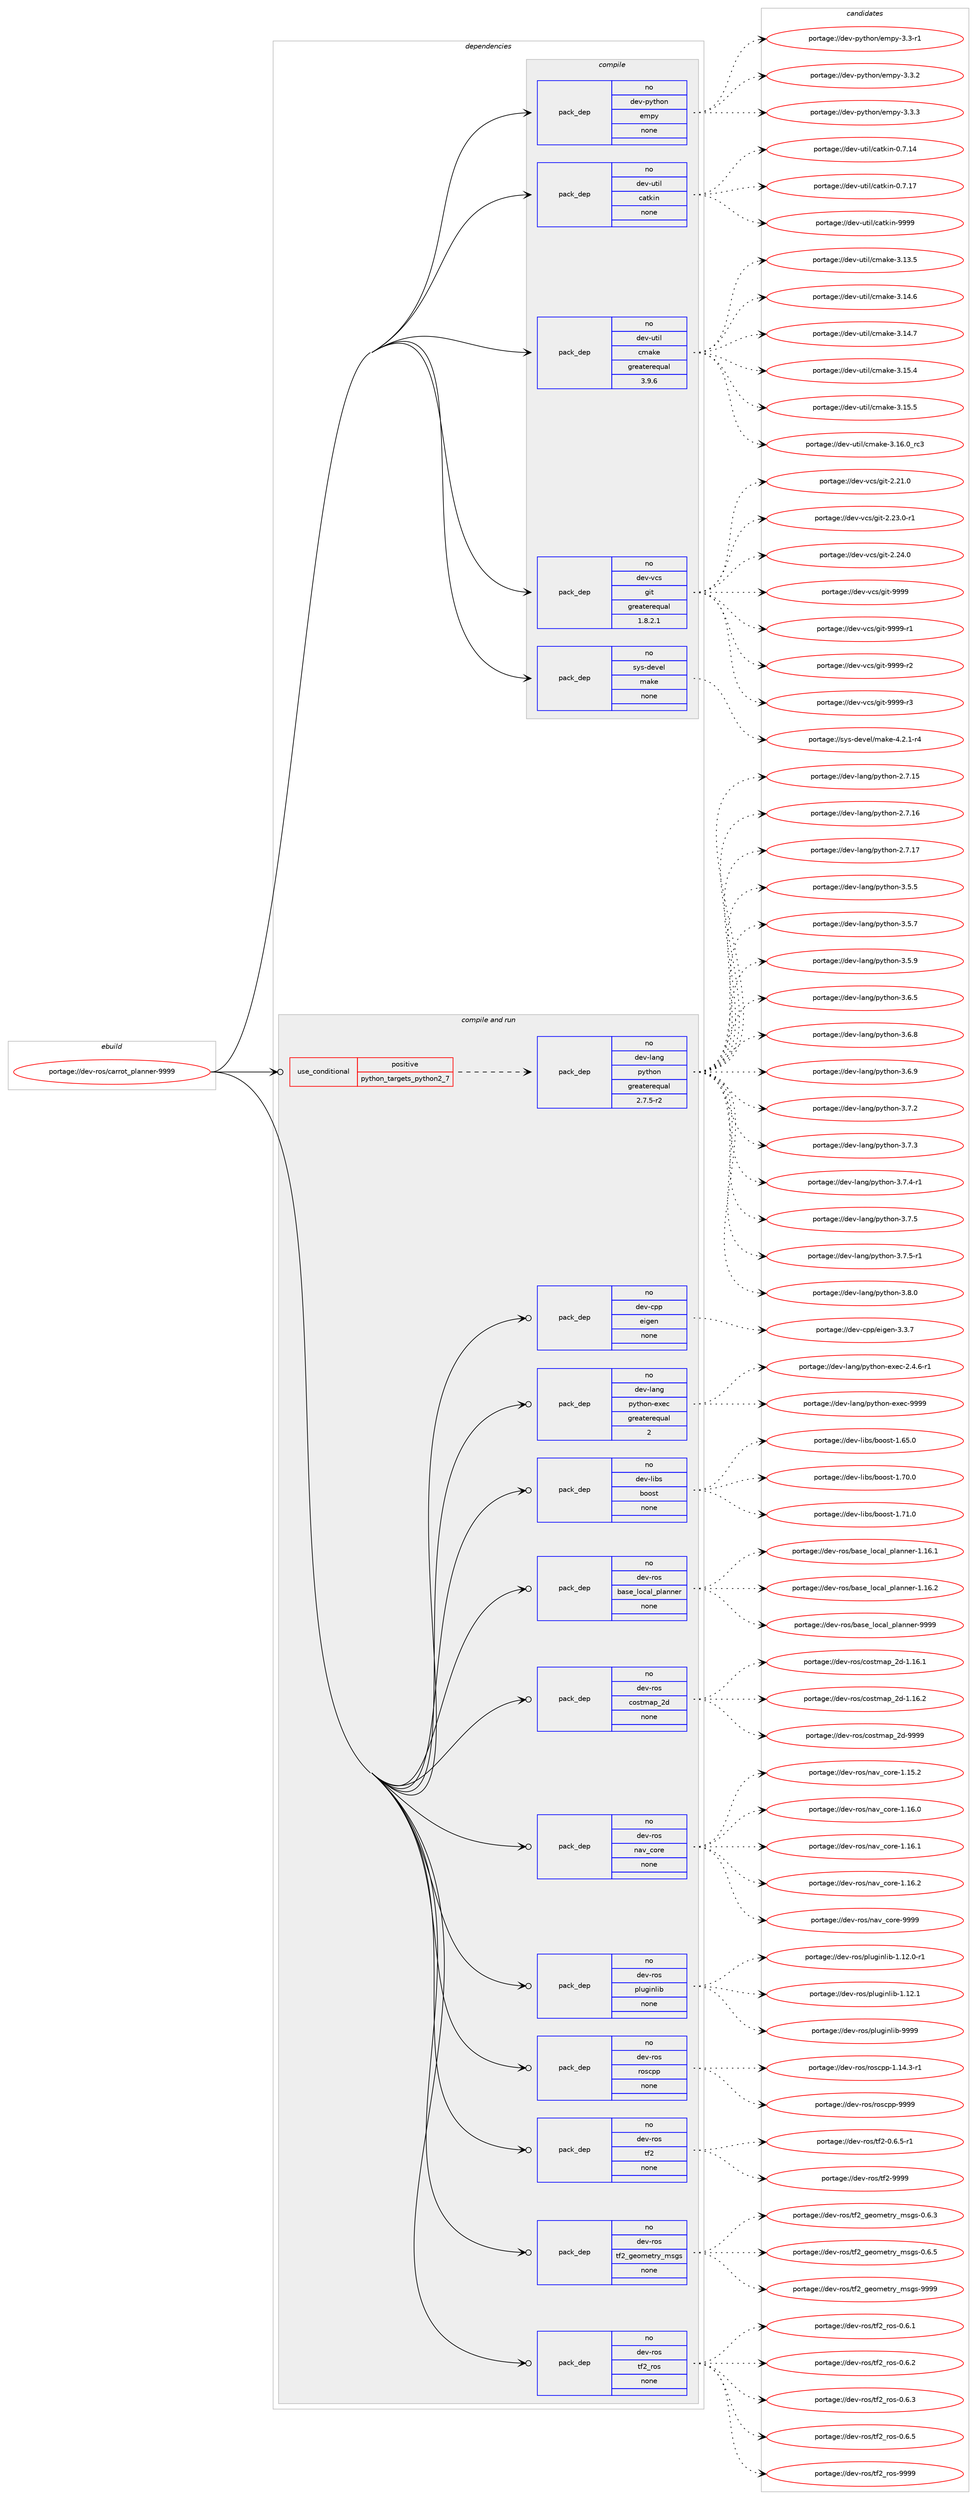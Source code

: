 digraph prolog {

# *************
# Graph options
# *************

newrank=true;
concentrate=true;
compound=true;
graph [rankdir=LR,fontname=Helvetica,fontsize=10,ranksep=1.5];#, ranksep=2.5, nodesep=0.2];
edge  [arrowhead=vee];
node  [fontname=Helvetica,fontsize=10];

# **********
# The ebuild
# **********

subgraph cluster_leftcol {
color=gray;
rank=same;
label=<<i>ebuild</i>>;
id [label="portage://dev-ros/carrot_planner-9999", color=red, width=4, href="../dev-ros/carrot_planner-9999.svg"];
}

# ****************
# The dependencies
# ****************

subgraph cluster_midcol {
color=gray;
label=<<i>dependencies</i>>;
subgraph cluster_compile {
fillcolor="#eeeeee";
style=filled;
label=<<i>compile</i>>;
subgraph pack138890 {
dependency184482 [label=<<TABLE BORDER="0" CELLBORDER="1" CELLSPACING="0" CELLPADDING="4" WIDTH="220"><TR><TD ROWSPAN="6" CELLPADDING="30">pack_dep</TD></TR><TR><TD WIDTH="110">no</TD></TR><TR><TD>dev-python</TD></TR><TR><TD>empy</TD></TR><TR><TD>none</TD></TR><TR><TD></TD></TR></TABLE>>, shape=none, color=blue];
}
id:e -> dependency184482:w [weight=20,style="solid",arrowhead="vee"];
subgraph pack138891 {
dependency184483 [label=<<TABLE BORDER="0" CELLBORDER="1" CELLSPACING="0" CELLPADDING="4" WIDTH="220"><TR><TD ROWSPAN="6" CELLPADDING="30">pack_dep</TD></TR><TR><TD WIDTH="110">no</TD></TR><TR><TD>dev-util</TD></TR><TR><TD>catkin</TD></TR><TR><TD>none</TD></TR><TR><TD></TD></TR></TABLE>>, shape=none, color=blue];
}
id:e -> dependency184483:w [weight=20,style="solid",arrowhead="vee"];
subgraph pack138892 {
dependency184484 [label=<<TABLE BORDER="0" CELLBORDER="1" CELLSPACING="0" CELLPADDING="4" WIDTH="220"><TR><TD ROWSPAN="6" CELLPADDING="30">pack_dep</TD></TR><TR><TD WIDTH="110">no</TD></TR><TR><TD>dev-util</TD></TR><TR><TD>cmake</TD></TR><TR><TD>greaterequal</TD></TR><TR><TD>3.9.6</TD></TR></TABLE>>, shape=none, color=blue];
}
id:e -> dependency184484:w [weight=20,style="solid",arrowhead="vee"];
subgraph pack138893 {
dependency184485 [label=<<TABLE BORDER="0" CELLBORDER="1" CELLSPACING="0" CELLPADDING="4" WIDTH="220"><TR><TD ROWSPAN="6" CELLPADDING="30">pack_dep</TD></TR><TR><TD WIDTH="110">no</TD></TR><TR><TD>dev-vcs</TD></TR><TR><TD>git</TD></TR><TR><TD>greaterequal</TD></TR><TR><TD>1.8.2.1</TD></TR></TABLE>>, shape=none, color=blue];
}
id:e -> dependency184485:w [weight=20,style="solid",arrowhead="vee"];
subgraph pack138894 {
dependency184486 [label=<<TABLE BORDER="0" CELLBORDER="1" CELLSPACING="0" CELLPADDING="4" WIDTH="220"><TR><TD ROWSPAN="6" CELLPADDING="30">pack_dep</TD></TR><TR><TD WIDTH="110">no</TD></TR><TR><TD>sys-devel</TD></TR><TR><TD>make</TD></TR><TR><TD>none</TD></TR><TR><TD></TD></TR></TABLE>>, shape=none, color=blue];
}
id:e -> dependency184486:w [weight=20,style="solid",arrowhead="vee"];
}
subgraph cluster_compileandrun {
fillcolor="#eeeeee";
style=filled;
label=<<i>compile and run</i>>;
subgraph cond42162 {
dependency184487 [label=<<TABLE BORDER="0" CELLBORDER="1" CELLSPACING="0" CELLPADDING="4"><TR><TD ROWSPAN="3" CELLPADDING="10">use_conditional</TD></TR><TR><TD>positive</TD></TR><TR><TD>python_targets_python2_7</TD></TR></TABLE>>, shape=none, color=red];
subgraph pack138895 {
dependency184488 [label=<<TABLE BORDER="0" CELLBORDER="1" CELLSPACING="0" CELLPADDING="4" WIDTH="220"><TR><TD ROWSPAN="6" CELLPADDING="30">pack_dep</TD></TR><TR><TD WIDTH="110">no</TD></TR><TR><TD>dev-lang</TD></TR><TR><TD>python</TD></TR><TR><TD>greaterequal</TD></TR><TR><TD>2.7.5-r2</TD></TR></TABLE>>, shape=none, color=blue];
}
dependency184487:e -> dependency184488:w [weight=20,style="dashed",arrowhead="vee"];
}
id:e -> dependency184487:w [weight=20,style="solid",arrowhead="odotvee"];
subgraph pack138896 {
dependency184489 [label=<<TABLE BORDER="0" CELLBORDER="1" CELLSPACING="0" CELLPADDING="4" WIDTH="220"><TR><TD ROWSPAN="6" CELLPADDING="30">pack_dep</TD></TR><TR><TD WIDTH="110">no</TD></TR><TR><TD>dev-cpp</TD></TR><TR><TD>eigen</TD></TR><TR><TD>none</TD></TR><TR><TD></TD></TR></TABLE>>, shape=none, color=blue];
}
id:e -> dependency184489:w [weight=20,style="solid",arrowhead="odotvee"];
subgraph pack138897 {
dependency184490 [label=<<TABLE BORDER="0" CELLBORDER="1" CELLSPACING="0" CELLPADDING="4" WIDTH="220"><TR><TD ROWSPAN="6" CELLPADDING="30">pack_dep</TD></TR><TR><TD WIDTH="110">no</TD></TR><TR><TD>dev-lang</TD></TR><TR><TD>python-exec</TD></TR><TR><TD>greaterequal</TD></TR><TR><TD>2</TD></TR></TABLE>>, shape=none, color=blue];
}
id:e -> dependency184490:w [weight=20,style="solid",arrowhead="odotvee"];
subgraph pack138898 {
dependency184491 [label=<<TABLE BORDER="0" CELLBORDER="1" CELLSPACING="0" CELLPADDING="4" WIDTH="220"><TR><TD ROWSPAN="6" CELLPADDING="30">pack_dep</TD></TR><TR><TD WIDTH="110">no</TD></TR><TR><TD>dev-libs</TD></TR><TR><TD>boost</TD></TR><TR><TD>none</TD></TR><TR><TD></TD></TR></TABLE>>, shape=none, color=blue];
}
id:e -> dependency184491:w [weight=20,style="solid",arrowhead="odotvee"];
subgraph pack138899 {
dependency184492 [label=<<TABLE BORDER="0" CELLBORDER="1" CELLSPACING="0" CELLPADDING="4" WIDTH="220"><TR><TD ROWSPAN="6" CELLPADDING="30">pack_dep</TD></TR><TR><TD WIDTH="110">no</TD></TR><TR><TD>dev-ros</TD></TR><TR><TD>base_local_planner</TD></TR><TR><TD>none</TD></TR><TR><TD></TD></TR></TABLE>>, shape=none, color=blue];
}
id:e -> dependency184492:w [weight=20,style="solid",arrowhead="odotvee"];
subgraph pack138900 {
dependency184493 [label=<<TABLE BORDER="0" CELLBORDER="1" CELLSPACING="0" CELLPADDING="4" WIDTH="220"><TR><TD ROWSPAN="6" CELLPADDING="30">pack_dep</TD></TR><TR><TD WIDTH="110">no</TD></TR><TR><TD>dev-ros</TD></TR><TR><TD>costmap_2d</TD></TR><TR><TD>none</TD></TR><TR><TD></TD></TR></TABLE>>, shape=none, color=blue];
}
id:e -> dependency184493:w [weight=20,style="solid",arrowhead="odotvee"];
subgraph pack138901 {
dependency184494 [label=<<TABLE BORDER="0" CELLBORDER="1" CELLSPACING="0" CELLPADDING="4" WIDTH="220"><TR><TD ROWSPAN="6" CELLPADDING="30">pack_dep</TD></TR><TR><TD WIDTH="110">no</TD></TR><TR><TD>dev-ros</TD></TR><TR><TD>nav_core</TD></TR><TR><TD>none</TD></TR><TR><TD></TD></TR></TABLE>>, shape=none, color=blue];
}
id:e -> dependency184494:w [weight=20,style="solid",arrowhead="odotvee"];
subgraph pack138902 {
dependency184495 [label=<<TABLE BORDER="0" CELLBORDER="1" CELLSPACING="0" CELLPADDING="4" WIDTH="220"><TR><TD ROWSPAN="6" CELLPADDING="30">pack_dep</TD></TR><TR><TD WIDTH="110">no</TD></TR><TR><TD>dev-ros</TD></TR><TR><TD>pluginlib</TD></TR><TR><TD>none</TD></TR><TR><TD></TD></TR></TABLE>>, shape=none, color=blue];
}
id:e -> dependency184495:w [weight=20,style="solid",arrowhead="odotvee"];
subgraph pack138903 {
dependency184496 [label=<<TABLE BORDER="0" CELLBORDER="1" CELLSPACING="0" CELLPADDING="4" WIDTH="220"><TR><TD ROWSPAN="6" CELLPADDING="30">pack_dep</TD></TR><TR><TD WIDTH="110">no</TD></TR><TR><TD>dev-ros</TD></TR><TR><TD>roscpp</TD></TR><TR><TD>none</TD></TR><TR><TD></TD></TR></TABLE>>, shape=none, color=blue];
}
id:e -> dependency184496:w [weight=20,style="solid",arrowhead="odotvee"];
subgraph pack138904 {
dependency184497 [label=<<TABLE BORDER="0" CELLBORDER="1" CELLSPACING="0" CELLPADDING="4" WIDTH="220"><TR><TD ROWSPAN="6" CELLPADDING="30">pack_dep</TD></TR><TR><TD WIDTH="110">no</TD></TR><TR><TD>dev-ros</TD></TR><TR><TD>tf2</TD></TR><TR><TD>none</TD></TR><TR><TD></TD></TR></TABLE>>, shape=none, color=blue];
}
id:e -> dependency184497:w [weight=20,style="solid",arrowhead="odotvee"];
subgraph pack138905 {
dependency184498 [label=<<TABLE BORDER="0" CELLBORDER="1" CELLSPACING="0" CELLPADDING="4" WIDTH="220"><TR><TD ROWSPAN="6" CELLPADDING="30">pack_dep</TD></TR><TR><TD WIDTH="110">no</TD></TR><TR><TD>dev-ros</TD></TR><TR><TD>tf2_geometry_msgs</TD></TR><TR><TD>none</TD></TR><TR><TD></TD></TR></TABLE>>, shape=none, color=blue];
}
id:e -> dependency184498:w [weight=20,style="solid",arrowhead="odotvee"];
subgraph pack138906 {
dependency184499 [label=<<TABLE BORDER="0" CELLBORDER="1" CELLSPACING="0" CELLPADDING="4" WIDTH="220"><TR><TD ROWSPAN="6" CELLPADDING="30">pack_dep</TD></TR><TR><TD WIDTH="110">no</TD></TR><TR><TD>dev-ros</TD></TR><TR><TD>tf2_ros</TD></TR><TR><TD>none</TD></TR><TR><TD></TD></TR></TABLE>>, shape=none, color=blue];
}
id:e -> dependency184499:w [weight=20,style="solid",arrowhead="odotvee"];
}
subgraph cluster_run {
fillcolor="#eeeeee";
style=filled;
label=<<i>run</i>>;
}
}

# **************
# The candidates
# **************

subgraph cluster_choices {
rank=same;
color=gray;
label=<<i>candidates</i>>;

subgraph choice138890 {
color=black;
nodesep=1;
choiceportage1001011184511212111610411111047101109112121455146514511449 [label="portage://dev-python/empy-3.3-r1", color=red, width=4,href="../dev-python/empy-3.3-r1.svg"];
choiceportage1001011184511212111610411111047101109112121455146514650 [label="portage://dev-python/empy-3.3.2", color=red, width=4,href="../dev-python/empy-3.3.2.svg"];
choiceportage1001011184511212111610411111047101109112121455146514651 [label="portage://dev-python/empy-3.3.3", color=red, width=4,href="../dev-python/empy-3.3.3.svg"];
dependency184482:e -> choiceportage1001011184511212111610411111047101109112121455146514511449:w [style=dotted,weight="100"];
dependency184482:e -> choiceportage1001011184511212111610411111047101109112121455146514650:w [style=dotted,weight="100"];
dependency184482:e -> choiceportage1001011184511212111610411111047101109112121455146514651:w [style=dotted,weight="100"];
}
subgraph choice138891 {
color=black;
nodesep=1;
choiceportage1001011184511711610510847999711610710511045484655464952 [label="portage://dev-util/catkin-0.7.14", color=red, width=4,href="../dev-util/catkin-0.7.14.svg"];
choiceportage1001011184511711610510847999711610710511045484655464955 [label="portage://dev-util/catkin-0.7.17", color=red, width=4,href="../dev-util/catkin-0.7.17.svg"];
choiceportage100101118451171161051084799971161071051104557575757 [label="portage://dev-util/catkin-9999", color=red, width=4,href="../dev-util/catkin-9999.svg"];
dependency184483:e -> choiceportage1001011184511711610510847999711610710511045484655464952:w [style=dotted,weight="100"];
dependency184483:e -> choiceportage1001011184511711610510847999711610710511045484655464955:w [style=dotted,weight="100"];
dependency184483:e -> choiceportage100101118451171161051084799971161071051104557575757:w [style=dotted,weight="100"];
}
subgraph choice138892 {
color=black;
nodesep=1;
choiceportage1001011184511711610510847991099710710145514649514653 [label="portage://dev-util/cmake-3.13.5", color=red, width=4,href="../dev-util/cmake-3.13.5.svg"];
choiceportage1001011184511711610510847991099710710145514649524654 [label="portage://dev-util/cmake-3.14.6", color=red, width=4,href="../dev-util/cmake-3.14.6.svg"];
choiceportage1001011184511711610510847991099710710145514649524655 [label="portage://dev-util/cmake-3.14.7", color=red, width=4,href="../dev-util/cmake-3.14.7.svg"];
choiceportage1001011184511711610510847991099710710145514649534652 [label="portage://dev-util/cmake-3.15.4", color=red, width=4,href="../dev-util/cmake-3.15.4.svg"];
choiceportage1001011184511711610510847991099710710145514649534653 [label="portage://dev-util/cmake-3.15.5", color=red, width=4,href="../dev-util/cmake-3.15.5.svg"];
choiceportage1001011184511711610510847991099710710145514649544648951149951 [label="portage://dev-util/cmake-3.16.0_rc3", color=red, width=4,href="../dev-util/cmake-3.16.0_rc3.svg"];
dependency184484:e -> choiceportage1001011184511711610510847991099710710145514649514653:w [style=dotted,weight="100"];
dependency184484:e -> choiceportage1001011184511711610510847991099710710145514649524654:w [style=dotted,weight="100"];
dependency184484:e -> choiceportage1001011184511711610510847991099710710145514649524655:w [style=dotted,weight="100"];
dependency184484:e -> choiceportage1001011184511711610510847991099710710145514649534652:w [style=dotted,weight="100"];
dependency184484:e -> choiceportage1001011184511711610510847991099710710145514649534653:w [style=dotted,weight="100"];
dependency184484:e -> choiceportage1001011184511711610510847991099710710145514649544648951149951:w [style=dotted,weight="100"];
}
subgraph choice138893 {
color=black;
nodesep=1;
choiceportage10010111845118991154710310511645504650494648 [label="portage://dev-vcs/git-2.21.0", color=red, width=4,href="../dev-vcs/git-2.21.0.svg"];
choiceportage100101118451189911547103105116455046505146484511449 [label="portage://dev-vcs/git-2.23.0-r1", color=red, width=4,href="../dev-vcs/git-2.23.0-r1.svg"];
choiceportage10010111845118991154710310511645504650524648 [label="portage://dev-vcs/git-2.24.0", color=red, width=4,href="../dev-vcs/git-2.24.0.svg"];
choiceportage1001011184511899115471031051164557575757 [label="portage://dev-vcs/git-9999", color=red, width=4,href="../dev-vcs/git-9999.svg"];
choiceportage10010111845118991154710310511645575757574511449 [label="portage://dev-vcs/git-9999-r1", color=red, width=4,href="../dev-vcs/git-9999-r1.svg"];
choiceportage10010111845118991154710310511645575757574511450 [label="portage://dev-vcs/git-9999-r2", color=red, width=4,href="../dev-vcs/git-9999-r2.svg"];
choiceportage10010111845118991154710310511645575757574511451 [label="portage://dev-vcs/git-9999-r3", color=red, width=4,href="../dev-vcs/git-9999-r3.svg"];
dependency184485:e -> choiceportage10010111845118991154710310511645504650494648:w [style=dotted,weight="100"];
dependency184485:e -> choiceportage100101118451189911547103105116455046505146484511449:w [style=dotted,weight="100"];
dependency184485:e -> choiceportage10010111845118991154710310511645504650524648:w [style=dotted,weight="100"];
dependency184485:e -> choiceportage1001011184511899115471031051164557575757:w [style=dotted,weight="100"];
dependency184485:e -> choiceportage10010111845118991154710310511645575757574511449:w [style=dotted,weight="100"];
dependency184485:e -> choiceportage10010111845118991154710310511645575757574511450:w [style=dotted,weight="100"];
dependency184485:e -> choiceportage10010111845118991154710310511645575757574511451:w [style=dotted,weight="100"];
}
subgraph choice138894 {
color=black;
nodesep=1;
choiceportage1151211154510010111810110847109971071014552465046494511452 [label="portage://sys-devel/make-4.2.1-r4", color=red, width=4,href="../sys-devel/make-4.2.1-r4.svg"];
dependency184486:e -> choiceportage1151211154510010111810110847109971071014552465046494511452:w [style=dotted,weight="100"];
}
subgraph choice138895 {
color=black;
nodesep=1;
choiceportage10010111845108971101034711212111610411111045504655464953 [label="portage://dev-lang/python-2.7.15", color=red, width=4,href="../dev-lang/python-2.7.15.svg"];
choiceportage10010111845108971101034711212111610411111045504655464954 [label="portage://dev-lang/python-2.7.16", color=red, width=4,href="../dev-lang/python-2.7.16.svg"];
choiceportage10010111845108971101034711212111610411111045504655464955 [label="portage://dev-lang/python-2.7.17", color=red, width=4,href="../dev-lang/python-2.7.17.svg"];
choiceportage100101118451089711010347112121116104111110455146534653 [label="portage://dev-lang/python-3.5.5", color=red, width=4,href="../dev-lang/python-3.5.5.svg"];
choiceportage100101118451089711010347112121116104111110455146534655 [label="portage://dev-lang/python-3.5.7", color=red, width=4,href="../dev-lang/python-3.5.7.svg"];
choiceportage100101118451089711010347112121116104111110455146534657 [label="portage://dev-lang/python-3.5.9", color=red, width=4,href="../dev-lang/python-3.5.9.svg"];
choiceportage100101118451089711010347112121116104111110455146544653 [label="portage://dev-lang/python-3.6.5", color=red, width=4,href="../dev-lang/python-3.6.5.svg"];
choiceportage100101118451089711010347112121116104111110455146544656 [label="portage://dev-lang/python-3.6.8", color=red, width=4,href="../dev-lang/python-3.6.8.svg"];
choiceportage100101118451089711010347112121116104111110455146544657 [label="portage://dev-lang/python-3.6.9", color=red, width=4,href="../dev-lang/python-3.6.9.svg"];
choiceportage100101118451089711010347112121116104111110455146554650 [label="portage://dev-lang/python-3.7.2", color=red, width=4,href="../dev-lang/python-3.7.2.svg"];
choiceportage100101118451089711010347112121116104111110455146554651 [label="portage://dev-lang/python-3.7.3", color=red, width=4,href="../dev-lang/python-3.7.3.svg"];
choiceportage1001011184510897110103471121211161041111104551465546524511449 [label="portage://dev-lang/python-3.7.4-r1", color=red, width=4,href="../dev-lang/python-3.7.4-r1.svg"];
choiceportage100101118451089711010347112121116104111110455146554653 [label="portage://dev-lang/python-3.7.5", color=red, width=4,href="../dev-lang/python-3.7.5.svg"];
choiceportage1001011184510897110103471121211161041111104551465546534511449 [label="portage://dev-lang/python-3.7.5-r1", color=red, width=4,href="../dev-lang/python-3.7.5-r1.svg"];
choiceportage100101118451089711010347112121116104111110455146564648 [label="portage://dev-lang/python-3.8.0", color=red, width=4,href="../dev-lang/python-3.8.0.svg"];
dependency184488:e -> choiceportage10010111845108971101034711212111610411111045504655464953:w [style=dotted,weight="100"];
dependency184488:e -> choiceportage10010111845108971101034711212111610411111045504655464954:w [style=dotted,weight="100"];
dependency184488:e -> choiceportage10010111845108971101034711212111610411111045504655464955:w [style=dotted,weight="100"];
dependency184488:e -> choiceportage100101118451089711010347112121116104111110455146534653:w [style=dotted,weight="100"];
dependency184488:e -> choiceportage100101118451089711010347112121116104111110455146534655:w [style=dotted,weight="100"];
dependency184488:e -> choiceportage100101118451089711010347112121116104111110455146534657:w [style=dotted,weight="100"];
dependency184488:e -> choiceportage100101118451089711010347112121116104111110455146544653:w [style=dotted,weight="100"];
dependency184488:e -> choiceportage100101118451089711010347112121116104111110455146544656:w [style=dotted,weight="100"];
dependency184488:e -> choiceportage100101118451089711010347112121116104111110455146544657:w [style=dotted,weight="100"];
dependency184488:e -> choiceportage100101118451089711010347112121116104111110455146554650:w [style=dotted,weight="100"];
dependency184488:e -> choiceportage100101118451089711010347112121116104111110455146554651:w [style=dotted,weight="100"];
dependency184488:e -> choiceportage1001011184510897110103471121211161041111104551465546524511449:w [style=dotted,weight="100"];
dependency184488:e -> choiceportage100101118451089711010347112121116104111110455146554653:w [style=dotted,weight="100"];
dependency184488:e -> choiceportage1001011184510897110103471121211161041111104551465546534511449:w [style=dotted,weight="100"];
dependency184488:e -> choiceportage100101118451089711010347112121116104111110455146564648:w [style=dotted,weight="100"];
}
subgraph choice138896 {
color=black;
nodesep=1;
choiceportage100101118459911211247101105103101110455146514655 [label="portage://dev-cpp/eigen-3.3.7", color=red, width=4,href="../dev-cpp/eigen-3.3.7.svg"];
dependency184489:e -> choiceportage100101118459911211247101105103101110455146514655:w [style=dotted,weight="100"];
}
subgraph choice138897 {
color=black;
nodesep=1;
choiceportage10010111845108971101034711212111610411111045101120101994550465246544511449 [label="portage://dev-lang/python-exec-2.4.6-r1", color=red, width=4,href="../dev-lang/python-exec-2.4.6-r1.svg"];
choiceportage10010111845108971101034711212111610411111045101120101994557575757 [label="portage://dev-lang/python-exec-9999", color=red, width=4,href="../dev-lang/python-exec-9999.svg"];
dependency184490:e -> choiceportage10010111845108971101034711212111610411111045101120101994550465246544511449:w [style=dotted,weight="100"];
dependency184490:e -> choiceportage10010111845108971101034711212111610411111045101120101994557575757:w [style=dotted,weight="100"];
}
subgraph choice138898 {
color=black;
nodesep=1;
choiceportage1001011184510810598115479811111111511645494654534648 [label="portage://dev-libs/boost-1.65.0", color=red, width=4,href="../dev-libs/boost-1.65.0.svg"];
choiceportage1001011184510810598115479811111111511645494655484648 [label="portage://dev-libs/boost-1.70.0", color=red, width=4,href="../dev-libs/boost-1.70.0.svg"];
choiceportage1001011184510810598115479811111111511645494655494648 [label="portage://dev-libs/boost-1.71.0", color=red, width=4,href="../dev-libs/boost-1.71.0.svg"];
dependency184491:e -> choiceportage1001011184510810598115479811111111511645494654534648:w [style=dotted,weight="100"];
dependency184491:e -> choiceportage1001011184510810598115479811111111511645494655484648:w [style=dotted,weight="100"];
dependency184491:e -> choiceportage1001011184510810598115479811111111511645494655494648:w [style=dotted,weight="100"];
}
subgraph choice138899 {
color=black;
nodesep=1;
choiceportage10010111845114111115479897115101951081119997108951121089711011010111445494649544649 [label="portage://dev-ros/base_local_planner-1.16.1", color=red, width=4,href="../dev-ros/base_local_planner-1.16.1.svg"];
choiceportage10010111845114111115479897115101951081119997108951121089711011010111445494649544650 [label="portage://dev-ros/base_local_planner-1.16.2", color=red, width=4,href="../dev-ros/base_local_planner-1.16.2.svg"];
choiceportage1001011184511411111547989711510195108111999710895112108971101101011144557575757 [label="portage://dev-ros/base_local_planner-9999", color=red, width=4,href="../dev-ros/base_local_planner-9999.svg"];
dependency184492:e -> choiceportage10010111845114111115479897115101951081119997108951121089711011010111445494649544649:w [style=dotted,weight="100"];
dependency184492:e -> choiceportage10010111845114111115479897115101951081119997108951121089711011010111445494649544650:w [style=dotted,weight="100"];
dependency184492:e -> choiceportage1001011184511411111547989711510195108111999710895112108971101101011144557575757:w [style=dotted,weight="100"];
}
subgraph choice138900 {
color=black;
nodesep=1;
choiceportage10010111845114111115479911111511610997112955010045494649544649 [label="portage://dev-ros/costmap_2d-1.16.1", color=red, width=4,href="../dev-ros/costmap_2d-1.16.1.svg"];
choiceportage10010111845114111115479911111511610997112955010045494649544650 [label="portage://dev-ros/costmap_2d-1.16.2", color=red, width=4,href="../dev-ros/costmap_2d-1.16.2.svg"];
choiceportage1001011184511411111547991111151161099711295501004557575757 [label="portage://dev-ros/costmap_2d-9999", color=red, width=4,href="../dev-ros/costmap_2d-9999.svg"];
dependency184493:e -> choiceportage10010111845114111115479911111511610997112955010045494649544649:w [style=dotted,weight="100"];
dependency184493:e -> choiceportage10010111845114111115479911111511610997112955010045494649544650:w [style=dotted,weight="100"];
dependency184493:e -> choiceportage1001011184511411111547991111151161099711295501004557575757:w [style=dotted,weight="100"];
}
subgraph choice138901 {
color=black;
nodesep=1;
choiceportage100101118451141111154711097118959911111410145494649534650 [label="portage://dev-ros/nav_core-1.15.2", color=red, width=4,href="../dev-ros/nav_core-1.15.2.svg"];
choiceportage100101118451141111154711097118959911111410145494649544648 [label="portage://dev-ros/nav_core-1.16.0", color=red, width=4,href="../dev-ros/nav_core-1.16.0.svg"];
choiceportage100101118451141111154711097118959911111410145494649544649 [label="portage://dev-ros/nav_core-1.16.1", color=red, width=4,href="../dev-ros/nav_core-1.16.1.svg"];
choiceportage100101118451141111154711097118959911111410145494649544650 [label="portage://dev-ros/nav_core-1.16.2", color=red, width=4,href="../dev-ros/nav_core-1.16.2.svg"];
choiceportage10010111845114111115471109711895991111141014557575757 [label="portage://dev-ros/nav_core-9999", color=red, width=4,href="../dev-ros/nav_core-9999.svg"];
dependency184494:e -> choiceportage100101118451141111154711097118959911111410145494649534650:w [style=dotted,weight="100"];
dependency184494:e -> choiceportage100101118451141111154711097118959911111410145494649544648:w [style=dotted,weight="100"];
dependency184494:e -> choiceportage100101118451141111154711097118959911111410145494649544649:w [style=dotted,weight="100"];
dependency184494:e -> choiceportage100101118451141111154711097118959911111410145494649544650:w [style=dotted,weight="100"];
dependency184494:e -> choiceportage10010111845114111115471109711895991111141014557575757:w [style=dotted,weight="100"];
}
subgraph choice138902 {
color=black;
nodesep=1;
choiceportage100101118451141111154711210811710310511010810598454946495046484511449 [label="portage://dev-ros/pluginlib-1.12.0-r1", color=red, width=4,href="../dev-ros/pluginlib-1.12.0-r1.svg"];
choiceportage10010111845114111115471121081171031051101081059845494649504649 [label="portage://dev-ros/pluginlib-1.12.1", color=red, width=4,href="../dev-ros/pluginlib-1.12.1.svg"];
choiceportage1001011184511411111547112108117103105110108105984557575757 [label="portage://dev-ros/pluginlib-9999", color=red, width=4,href="../dev-ros/pluginlib-9999.svg"];
dependency184495:e -> choiceportage100101118451141111154711210811710310511010810598454946495046484511449:w [style=dotted,weight="100"];
dependency184495:e -> choiceportage10010111845114111115471121081171031051101081059845494649504649:w [style=dotted,weight="100"];
dependency184495:e -> choiceportage1001011184511411111547112108117103105110108105984557575757:w [style=dotted,weight="100"];
}
subgraph choice138903 {
color=black;
nodesep=1;
choiceportage100101118451141111154711411111599112112454946495246514511449 [label="portage://dev-ros/roscpp-1.14.3-r1", color=red, width=4,href="../dev-ros/roscpp-1.14.3-r1.svg"];
choiceportage1001011184511411111547114111115991121124557575757 [label="portage://dev-ros/roscpp-9999", color=red, width=4,href="../dev-ros/roscpp-9999.svg"];
dependency184496:e -> choiceportage100101118451141111154711411111599112112454946495246514511449:w [style=dotted,weight="100"];
dependency184496:e -> choiceportage1001011184511411111547114111115991121124557575757:w [style=dotted,weight="100"];
}
subgraph choice138904 {
color=black;
nodesep=1;
choiceportage1001011184511411111547116102504548465446534511449 [label="portage://dev-ros/tf2-0.6.5-r1", color=red, width=4,href="../dev-ros/tf2-0.6.5-r1.svg"];
choiceportage1001011184511411111547116102504557575757 [label="portage://dev-ros/tf2-9999", color=red, width=4,href="../dev-ros/tf2-9999.svg"];
dependency184497:e -> choiceportage1001011184511411111547116102504548465446534511449:w [style=dotted,weight="100"];
dependency184497:e -> choiceportage1001011184511411111547116102504557575757:w [style=dotted,weight="100"];
}
subgraph choice138905 {
color=black;
nodesep=1;
choiceportage1001011184511411111547116102509510310111110910111611412195109115103115454846544651 [label="portage://dev-ros/tf2_geometry_msgs-0.6.3", color=red, width=4,href="../dev-ros/tf2_geometry_msgs-0.6.3.svg"];
choiceportage1001011184511411111547116102509510310111110910111611412195109115103115454846544653 [label="portage://dev-ros/tf2_geometry_msgs-0.6.5", color=red, width=4,href="../dev-ros/tf2_geometry_msgs-0.6.5.svg"];
choiceportage10010111845114111115471161025095103101111109101116114121951091151031154557575757 [label="portage://dev-ros/tf2_geometry_msgs-9999", color=red, width=4,href="../dev-ros/tf2_geometry_msgs-9999.svg"];
dependency184498:e -> choiceportage1001011184511411111547116102509510310111110910111611412195109115103115454846544651:w [style=dotted,weight="100"];
dependency184498:e -> choiceportage1001011184511411111547116102509510310111110910111611412195109115103115454846544653:w [style=dotted,weight="100"];
dependency184498:e -> choiceportage10010111845114111115471161025095103101111109101116114121951091151031154557575757:w [style=dotted,weight="100"];
}
subgraph choice138906 {
color=black;
nodesep=1;
choiceportage10010111845114111115471161025095114111115454846544649 [label="portage://dev-ros/tf2_ros-0.6.1", color=red, width=4,href="../dev-ros/tf2_ros-0.6.1.svg"];
choiceportage10010111845114111115471161025095114111115454846544650 [label="portage://dev-ros/tf2_ros-0.6.2", color=red, width=4,href="../dev-ros/tf2_ros-0.6.2.svg"];
choiceportage10010111845114111115471161025095114111115454846544651 [label="portage://dev-ros/tf2_ros-0.6.3", color=red, width=4,href="../dev-ros/tf2_ros-0.6.3.svg"];
choiceportage10010111845114111115471161025095114111115454846544653 [label="portage://dev-ros/tf2_ros-0.6.5", color=red, width=4,href="../dev-ros/tf2_ros-0.6.5.svg"];
choiceportage100101118451141111154711610250951141111154557575757 [label="portage://dev-ros/tf2_ros-9999", color=red, width=4,href="../dev-ros/tf2_ros-9999.svg"];
dependency184499:e -> choiceportage10010111845114111115471161025095114111115454846544649:w [style=dotted,weight="100"];
dependency184499:e -> choiceportage10010111845114111115471161025095114111115454846544650:w [style=dotted,weight="100"];
dependency184499:e -> choiceportage10010111845114111115471161025095114111115454846544651:w [style=dotted,weight="100"];
dependency184499:e -> choiceportage10010111845114111115471161025095114111115454846544653:w [style=dotted,weight="100"];
dependency184499:e -> choiceportage100101118451141111154711610250951141111154557575757:w [style=dotted,weight="100"];
}
}

}
